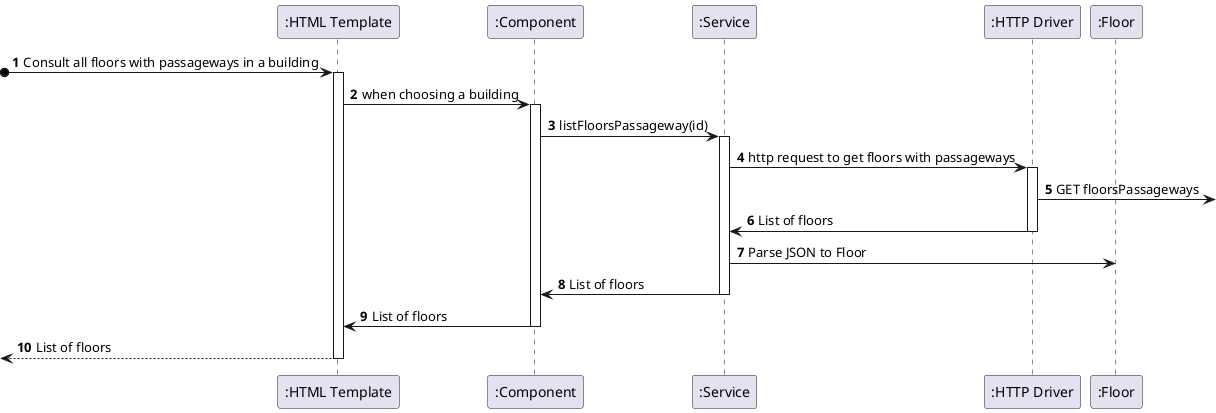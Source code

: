 @startuml ProcessView

autonumber

participant ":HTML Template" as Template
participant ":Component" as Component
participant ":Service" as Service
participant ":HTTP Driver" as Driver
participant ":Floor" as Floor


?o-> Template: Consult all floors with passageways in a building
activate Template
Template-> Component: when choosing a building
activate Component
Component -> Service: listFloorsPassageway(id)
activate Service
Service -> Driver: http request to get floors with passageways
activate Driver
Driver ->: GET floorsPassageways
Driver -> Service: List of floors
deactivate Driver
Service -> Floor: Parse JSON to Floor
Service -> Component: List of floors
deactivate Service
Component -> Template: List of floors
deactivate Component
<-- Template: List of floors
deactivate Template


@enduml
